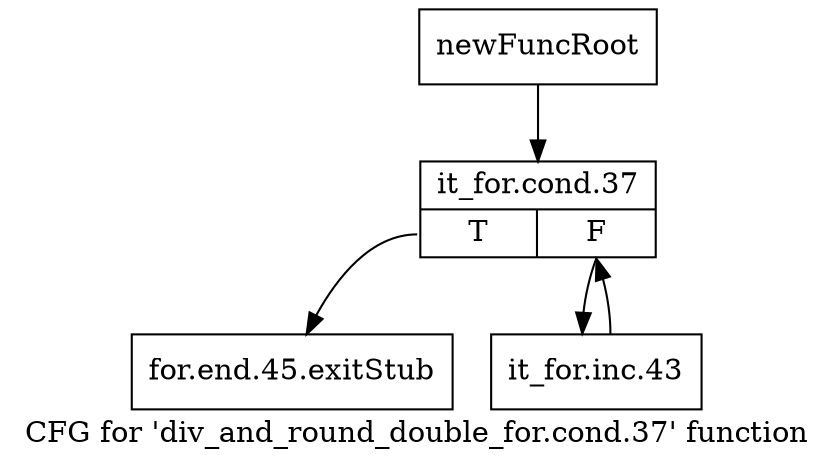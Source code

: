 digraph "CFG for 'div_and_round_double_for.cond.37' function" {
	label="CFG for 'div_and_round_double_for.cond.37' function";

	Node0xaf48c30 [shape=record,label="{newFuncRoot}"];
	Node0xaf48c30 -> Node0xaf48cd0;
	Node0xaf48c80 [shape=record,label="{for.end.45.exitStub}"];
	Node0xaf48cd0 [shape=record,label="{it_for.cond.37|{<s0>T|<s1>F}}"];
	Node0xaf48cd0:s0 -> Node0xaf48c80;
	Node0xaf48cd0:s1 -> Node0xaf48d20;
	Node0xaf48d20 [shape=record,label="{it_for.inc.43}"];
	Node0xaf48d20 -> Node0xaf48cd0;
}
